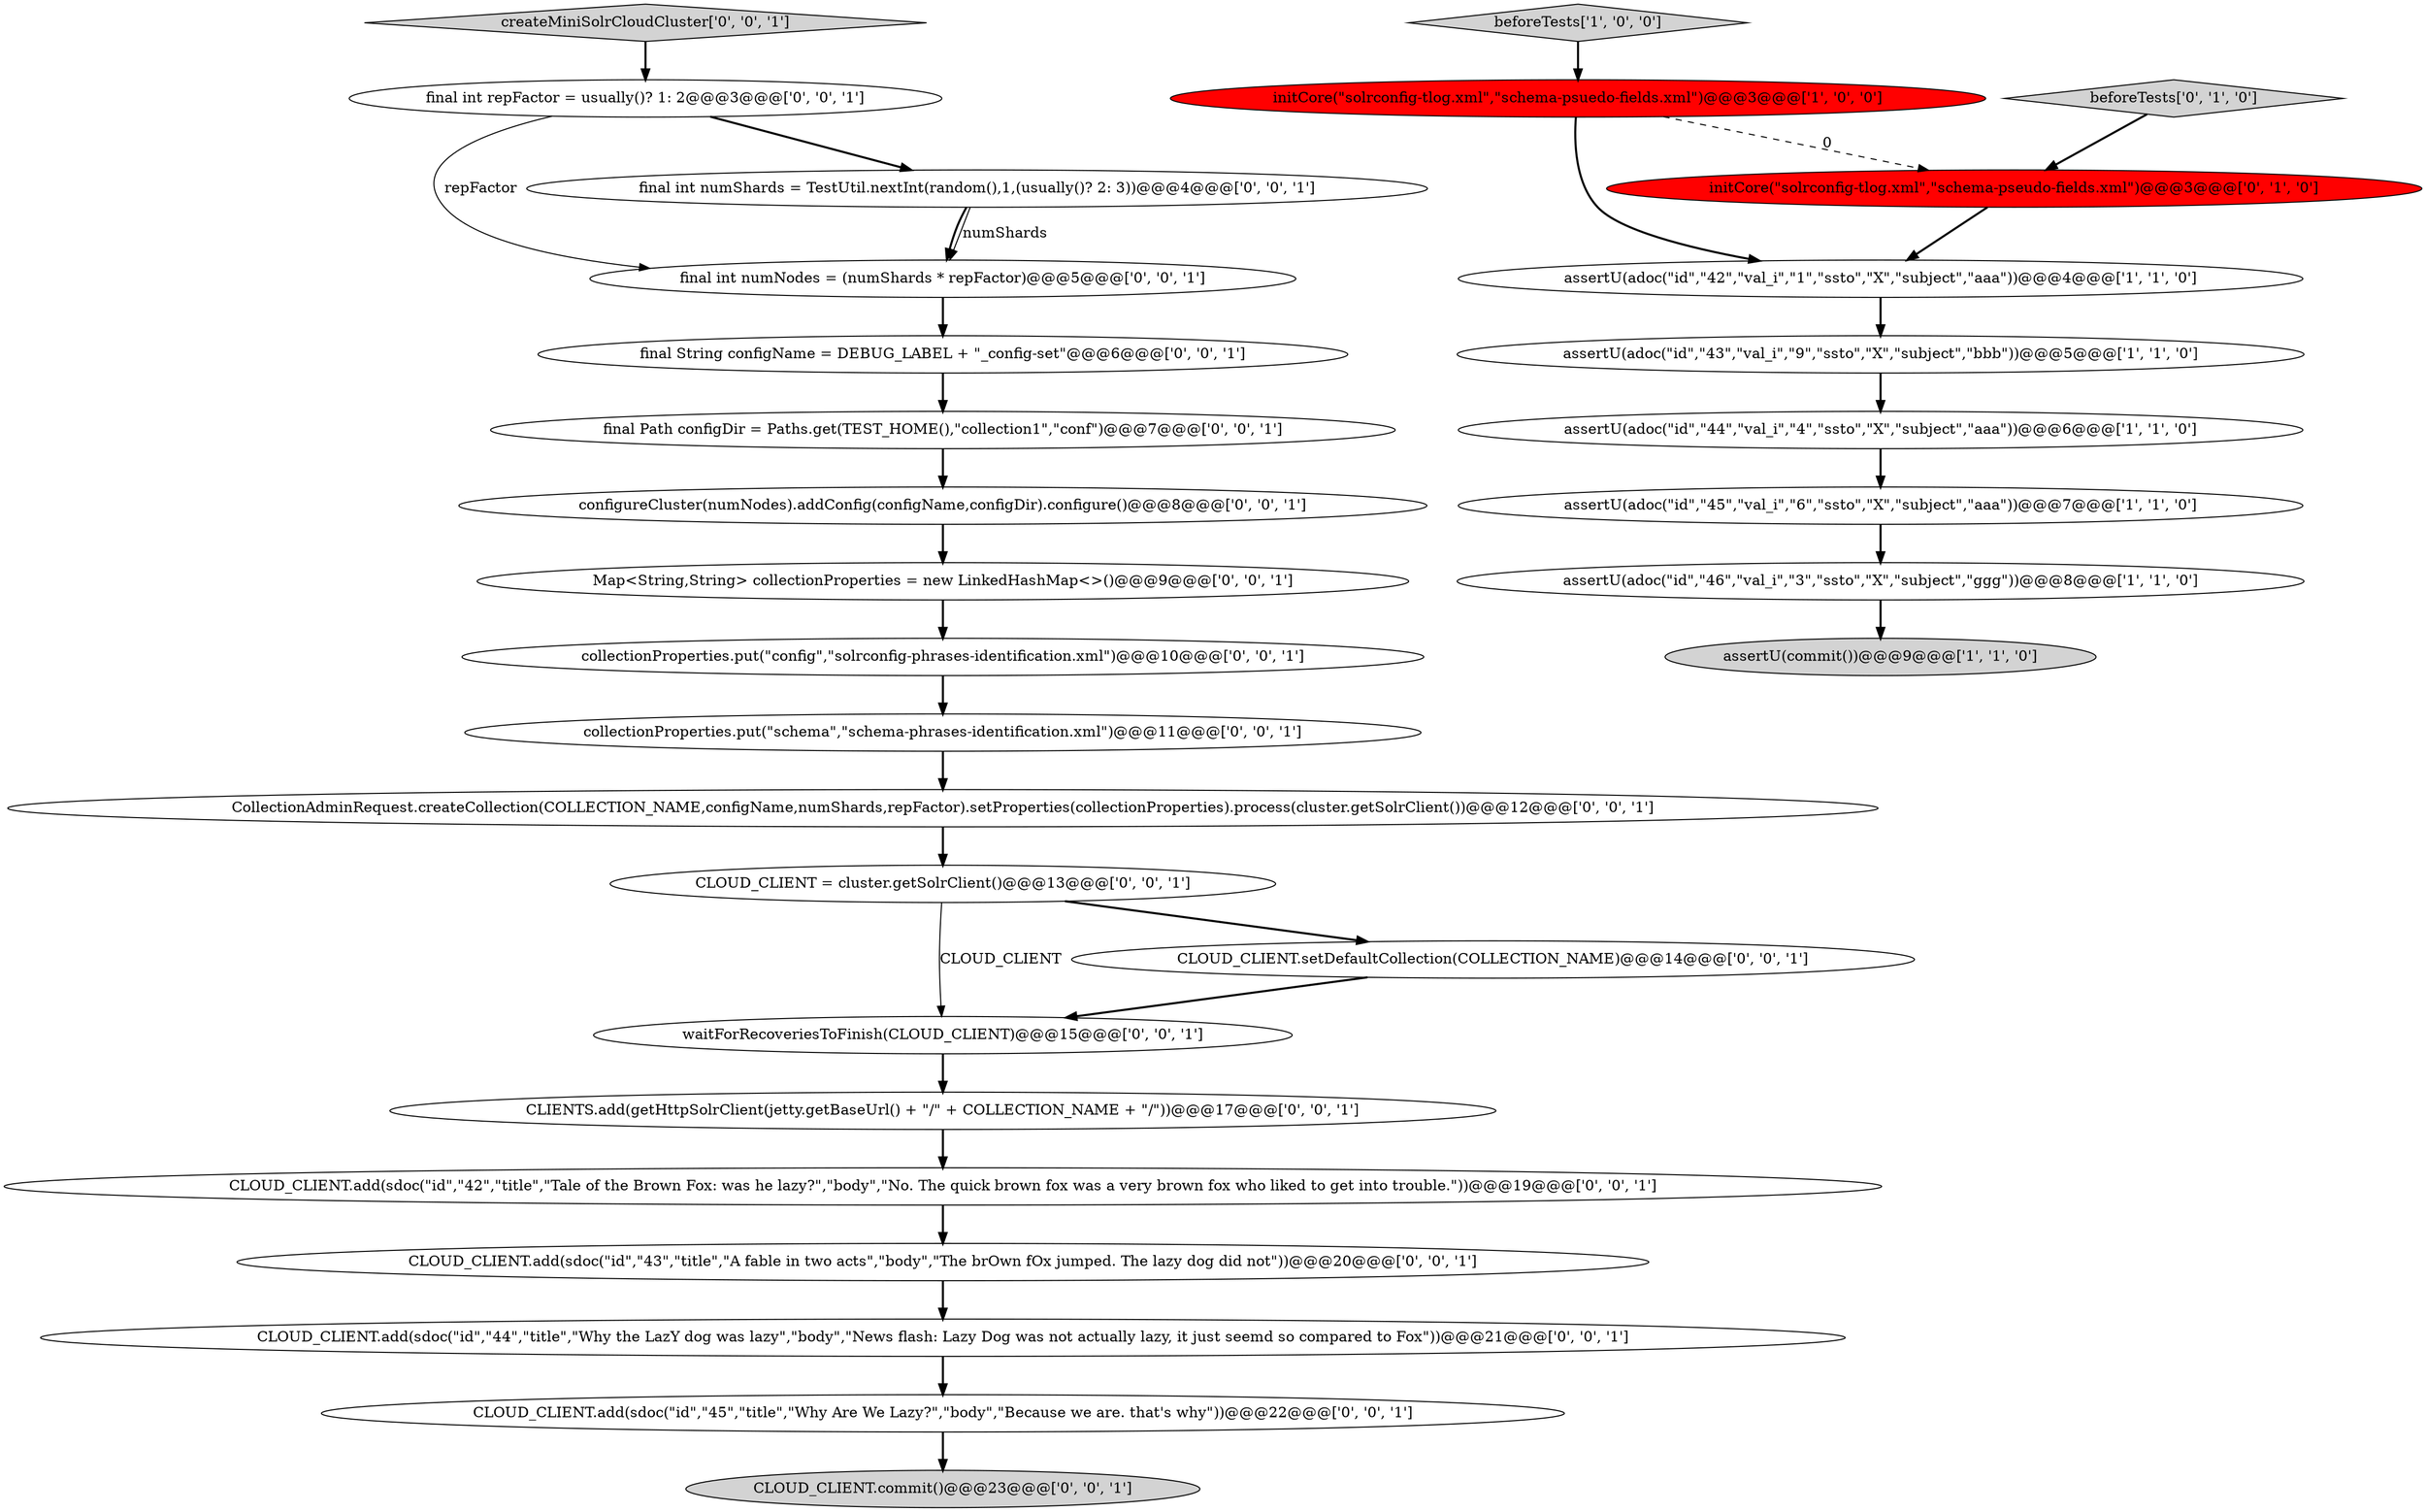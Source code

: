 digraph {
12 [style = filled, label = "CollectionAdminRequest.createCollection(COLLECTION_NAME,configName,numShards,repFactor).setProperties(collectionProperties).process(cluster.getSolrClient())@@@12@@@['0', '0', '1']", fillcolor = white, shape = ellipse image = "AAA0AAABBB3BBB"];
18 [style = filled, label = "CLOUD_CLIENT.commit()@@@23@@@['0', '0', '1']", fillcolor = lightgray, shape = ellipse image = "AAA0AAABBB3BBB"];
21 [style = filled, label = "createMiniSolrCloudCluster['0', '0', '1']", fillcolor = lightgray, shape = diamond image = "AAA0AAABBB3BBB"];
4 [style = filled, label = "assertU(commit())@@@9@@@['1', '1', '0']", fillcolor = lightgray, shape = ellipse image = "AAA0AAABBB1BBB"];
22 [style = filled, label = "CLOUD_CLIENT.add(sdoc(\"id\",\"43\",\"title\",\"A fable in two acts\",\"body\",\"The brOwn fOx jumped. The lazy dog did not\"))@@@20@@@['0', '0', '1']", fillcolor = white, shape = ellipse image = "AAA0AAABBB3BBB"];
8 [style = filled, label = "initCore(\"solrconfig-tlog.xml\",\"schema-pseudo-fields.xml\")@@@3@@@['0', '1', '0']", fillcolor = red, shape = ellipse image = "AAA1AAABBB2BBB"];
19 [style = filled, label = "final int repFactor = usually()? 1: 2@@@3@@@['0', '0', '1']", fillcolor = white, shape = ellipse image = "AAA0AAABBB3BBB"];
13 [style = filled, label = "collectionProperties.put(\"config\",\"solrconfig-phrases-identification.xml\")@@@10@@@['0', '0', '1']", fillcolor = white, shape = ellipse image = "AAA0AAABBB3BBB"];
14 [style = filled, label = "CLOUD_CLIENT = cluster.getSolrClient()@@@13@@@['0', '0', '1']", fillcolor = white, shape = ellipse image = "AAA0AAABBB3BBB"];
26 [style = filled, label = "CLIENTS.add(getHttpSolrClient(jetty.getBaseUrl() + \"/\" + COLLECTION_NAME + \"/\"))@@@17@@@['0', '0', '1']", fillcolor = white, shape = ellipse image = "AAA0AAABBB3BBB"];
15 [style = filled, label = "final Path configDir = Paths.get(TEST_HOME(),\"collection1\",\"conf\")@@@7@@@['0', '0', '1']", fillcolor = white, shape = ellipse image = "AAA0AAABBB3BBB"];
24 [style = filled, label = "collectionProperties.put(\"schema\",\"schema-phrases-identification.xml\")@@@11@@@['0', '0', '1']", fillcolor = white, shape = ellipse image = "AAA0AAABBB3BBB"];
16 [style = filled, label = "final int numNodes = (numShards * repFactor)@@@5@@@['0', '0', '1']", fillcolor = white, shape = ellipse image = "AAA0AAABBB3BBB"];
20 [style = filled, label = "waitForRecoveriesToFinish(CLOUD_CLIENT)@@@15@@@['0', '0', '1']", fillcolor = white, shape = ellipse image = "AAA0AAABBB3BBB"];
27 [style = filled, label = "CLOUD_CLIENT.add(sdoc(\"id\",\"44\",\"title\",\"Why the LazY dog was lazy\",\"body\",\"News flash: Lazy Dog was not actually lazy, it just seemd so compared to Fox\"))@@@21@@@['0', '0', '1']", fillcolor = white, shape = ellipse image = "AAA0AAABBB3BBB"];
5 [style = filled, label = "assertU(adoc(\"id\",\"42\",\"val_i\",\"1\",\"ssto\",\"X\",\"subject\",\"aaa\"))@@@4@@@['1', '1', '0']", fillcolor = white, shape = ellipse image = "AAA0AAABBB1BBB"];
25 [style = filled, label = "final String configName = DEBUG_LABEL + \"_config-set\"@@@6@@@['0', '0', '1']", fillcolor = white, shape = ellipse image = "AAA0AAABBB3BBB"];
7 [style = filled, label = "initCore(\"solrconfig-tlog.xml\",\"schema-psuedo-fields.xml\")@@@3@@@['1', '0', '0']", fillcolor = red, shape = ellipse image = "AAA1AAABBB1BBB"];
28 [style = filled, label = "CLOUD_CLIENT.add(sdoc(\"id\",\"42\",\"title\",\"Tale of the Brown Fox: was he lazy?\",\"body\",\"No. The quick brown fox was a very brown fox who liked to get into trouble.\"))@@@19@@@['0', '0', '1']", fillcolor = white, shape = ellipse image = "AAA0AAABBB3BBB"];
0 [style = filled, label = "assertU(adoc(\"id\",\"46\",\"val_i\",\"3\",\"ssto\",\"X\",\"subject\",\"ggg\"))@@@8@@@['1', '1', '0']", fillcolor = white, shape = ellipse image = "AAA0AAABBB1BBB"];
6 [style = filled, label = "beforeTests['1', '0', '0']", fillcolor = lightgray, shape = diamond image = "AAA0AAABBB1BBB"];
29 [style = filled, label = "Map<String,String> collectionProperties = new LinkedHashMap<>()@@@9@@@['0', '0', '1']", fillcolor = white, shape = ellipse image = "AAA0AAABBB3BBB"];
10 [style = filled, label = "CLOUD_CLIENT.setDefaultCollection(COLLECTION_NAME)@@@14@@@['0', '0', '1']", fillcolor = white, shape = ellipse image = "AAA0AAABBB3BBB"];
2 [style = filled, label = "assertU(adoc(\"id\",\"45\",\"val_i\",\"6\",\"ssto\",\"X\",\"subject\",\"aaa\"))@@@7@@@['1', '1', '0']", fillcolor = white, shape = ellipse image = "AAA0AAABBB1BBB"];
23 [style = filled, label = "configureCluster(numNodes).addConfig(configName,configDir).configure()@@@8@@@['0', '0', '1']", fillcolor = white, shape = ellipse image = "AAA0AAABBB3BBB"];
3 [style = filled, label = "assertU(adoc(\"id\",\"44\",\"val_i\",\"4\",\"ssto\",\"X\",\"subject\",\"aaa\"))@@@6@@@['1', '1', '0']", fillcolor = white, shape = ellipse image = "AAA0AAABBB1BBB"];
11 [style = filled, label = "final int numShards = TestUtil.nextInt(random(),1,(usually()? 2: 3))@@@4@@@['0', '0', '1']", fillcolor = white, shape = ellipse image = "AAA0AAABBB3BBB"];
9 [style = filled, label = "beforeTests['0', '1', '0']", fillcolor = lightgray, shape = diamond image = "AAA0AAABBB2BBB"];
1 [style = filled, label = "assertU(adoc(\"id\",\"43\",\"val_i\",\"9\",\"ssto\",\"X\",\"subject\",\"bbb\"))@@@5@@@['1', '1', '0']", fillcolor = white, shape = ellipse image = "AAA0AAABBB1BBB"];
17 [style = filled, label = "CLOUD_CLIENT.add(sdoc(\"id\",\"45\",\"title\",\"Why Are We Lazy?\",\"body\",\"Because we are. that's why\"))@@@22@@@['0', '0', '1']", fillcolor = white, shape = ellipse image = "AAA0AAABBB3BBB"];
11->16 [style = bold, label=""];
15->23 [style = bold, label=""];
24->12 [style = bold, label=""];
10->20 [style = bold, label=""];
13->24 [style = bold, label=""];
21->19 [style = bold, label=""];
19->16 [style = solid, label="repFactor"];
11->16 [style = solid, label="numShards"];
20->26 [style = bold, label=""];
7->8 [style = dashed, label="0"];
1->3 [style = bold, label=""];
14->20 [style = solid, label="CLOUD_CLIENT"];
14->10 [style = bold, label=""];
19->11 [style = bold, label=""];
16->25 [style = bold, label=""];
9->8 [style = bold, label=""];
23->29 [style = bold, label=""];
5->1 [style = bold, label=""];
7->5 [style = bold, label=""];
2->0 [style = bold, label=""];
3->2 [style = bold, label=""];
8->5 [style = bold, label=""];
22->27 [style = bold, label=""];
0->4 [style = bold, label=""];
17->18 [style = bold, label=""];
12->14 [style = bold, label=""];
27->17 [style = bold, label=""];
25->15 [style = bold, label=""];
26->28 [style = bold, label=""];
6->7 [style = bold, label=""];
28->22 [style = bold, label=""];
29->13 [style = bold, label=""];
}
